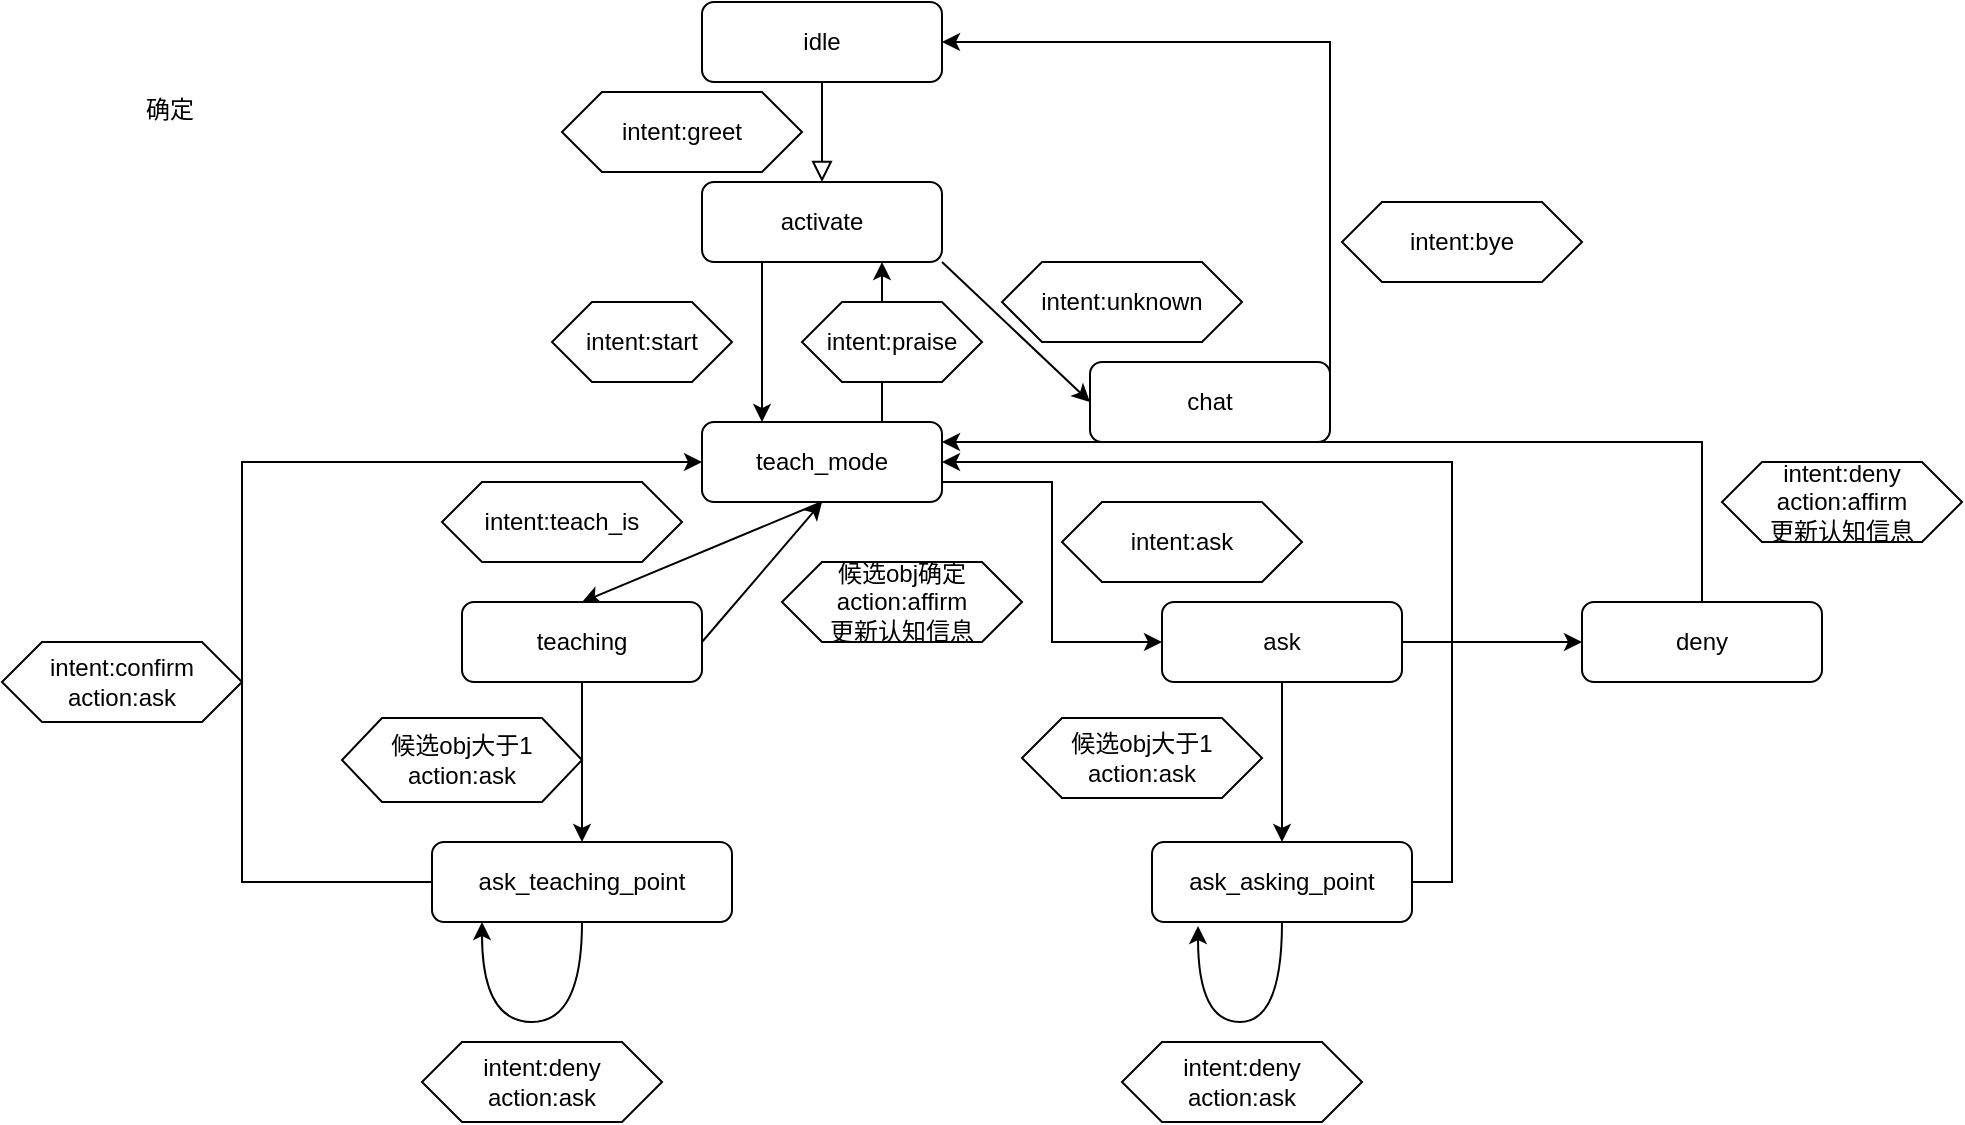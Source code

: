 <mxfile version="15.9.6" type="github">
  <diagram id="C5RBs43oDa-KdzZeNtuy" name="Page-1">
    <mxGraphModel dx="1422" dy="762" grid="1" gridSize="10" guides="1" tooltips="1" connect="1" arrows="1" fold="1" page="1" pageScale="1" pageWidth="1169" pageHeight="1654" math="0" shadow="0">
      <root>
        <mxCell id="WIyWlLk6GJQsqaUBKTNV-0" />
        <mxCell id="WIyWlLk6GJQsqaUBKTNV-1" parent="WIyWlLk6GJQsqaUBKTNV-0" />
        <mxCell id="WIyWlLk6GJQsqaUBKTNV-2" value="" style="rounded=0;html=1;jettySize=auto;orthogonalLoop=1;fontSize=11;endArrow=block;endFill=0;endSize=8;strokeWidth=1;shadow=0;labelBackgroundColor=none;edgeStyle=orthogonalEdgeStyle;entryX=0.5;entryY=0;entryDx=0;entryDy=0;" parent="WIyWlLk6GJQsqaUBKTNV-1" source="WIyWlLk6GJQsqaUBKTNV-3" target="WIyWlLk6GJQsqaUBKTNV-7" edge="1">
          <mxGeometry relative="1" as="geometry">
            <mxPoint x="460" y="70" as="targetPoint" />
          </mxGeometry>
        </mxCell>
        <mxCell id="WIyWlLk6GJQsqaUBKTNV-3" value="idle" style="rounded=1;whiteSpace=wrap;html=1;fontSize=12;glass=0;strokeWidth=1;shadow=0;" parent="WIyWlLk6GJQsqaUBKTNV-1" vertex="1">
          <mxGeometry x="400" width="120" height="40" as="geometry" />
        </mxCell>
        <mxCell id="oUZ5067JWvXbIP3DRX06-3" style="rounded=0;orthogonalLoop=1;jettySize=auto;html=1;exitX=1;exitY=1;exitDx=0;exitDy=0;entryX=0;entryY=0.5;entryDx=0;entryDy=0;" edge="1" parent="WIyWlLk6GJQsqaUBKTNV-1" source="WIyWlLk6GJQsqaUBKTNV-7" target="oUZ5067JWvXbIP3DRX06-2">
          <mxGeometry relative="1" as="geometry" />
        </mxCell>
        <mxCell id="oUZ5067JWvXbIP3DRX06-36" style="edgeStyle=orthogonalEdgeStyle;curved=1;rounded=0;orthogonalLoop=1;jettySize=auto;html=1;exitX=0.25;exitY=1;exitDx=0;exitDy=0;entryX=0.25;entryY=0;entryDx=0;entryDy=0;" edge="1" parent="WIyWlLk6GJQsqaUBKTNV-1" source="WIyWlLk6GJQsqaUBKTNV-7" target="WIyWlLk6GJQsqaUBKTNV-12">
          <mxGeometry relative="1" as="geometry" />
        </mxCell>
        <mxCell id="WIyWlLk6GJQsqaUBKTNV-7" value="activate" style="rounded=1;whiteSpace=wrap;html=1;fontSize=12;glass=0;strokeWidth=1;shadow=0;" parent="WIyWlLk6GJQsqaUBKTNV-1" vertex="1">
          <mxGeometry x="400" y="90" width="120" height="40" as="geometry" />
        </mxCell>
        <mxCell id="oUZ5067JWvXbIP3DRX06-11" style="edgeStyle=none;rounded=0;orthogonalLoop=1;jettySize=auto;html=1;exitX=0.5;exitY=1;exitDx=0;exitDy=0;entryX=0.5;entryY=0;entryDx=0;entryDy=0;" edge="1" parent="WIyWlLk6GJQsqaUBKTNV-1" source="WIyWlLk6GJQsqaUBKTNV-12" target="oUZ5067JWvXbIP3DRX06-9">
          <mxGeometry relative="1" as="geometry" />
        </mxCell>
        <mxCell id="oUZ5067JWvXbIP3DRX06-29" style="edgeStyle=orthogonalEdgeStyle;rounded=0;orthogonalLoop=1;jettySize=auto;html=1;exitX=1;exitY=0.5;exitDx=0;exitDy=0;entryX=0;entryY=0.5;entryDx=0;entryDy=0;" edge="1" parent="WIyWlLk6GJQsqaUBKTNV-1" source="WIyWlLk6GJQsqaUBKTNV-12" target="oUZ5067JWvXbIP3DRX06-10">
          <mxGeometry relative="1" as="geometry">
            <Array as="points">
              <mxPoint x="520" y="240" />
              <mxPoint x="575" y="240" />
              <mxPoint x="575" y="320" />
            </Array>
          </mxGeometry>
        </mxCell>
        <mxCell id="oUZ5067JWvXbIP3DRX06-35" style="edgeStyle=orthogonalEdgeStyle;curved=1;rounded=0;orthogonalLoop=1;jettySize=auto;html=1;exitX=0.75;exitY=0;exitDx=0;exitDy=0;entryX=0.75;entryY=1;entryDx=0;entryDy=0;" edge="1" parent="WIyWlLk6GJQsqaUBKTNV-1" source="WIyWlLk6GJQsqaUBKTNV-12" target="WIyWlLk6GJQsqaUBKTNV-7">
          <mxGeometry relative="1" as="geometry" />
        </mxCell>
        <mxCell id="WIyWlLk6GJQsqaUBKTNV-12" value="teach_mode" style="rounded=1;whiteSpace=wrap;html=1;fontSize=12;glass=0;strokeWidth=1;shadow=0;" parent="WIyWlLk6GJQsqaUBKTNV-1" vertex="1">
          <mxGeometry x="400" y="210" width="120" height="40" as="geometry" />
        </mxCell>
        <mxCell id="oUZ5067JWvXbIP3DRX06-1" value="&lt;span&gt;intent:greet&lt;/span&gt;" style="shape=hexagon;perimeter=hexagonPerimeter2;whiteSpace=wrap;html=1;fixedSize=1;" vertex="1" parent="WIyWlLk6GJQsqaUBKTNV-1">
          <mxGeometry x="330" y="45" width="120" height="40" as="geometry" />
        </mxCell>
        <mxCell id="oUZ5067JWvXbIP3DRX06-7" style="edgeStyle=none;rounded=0;orthogonalLoop=1;jettySize=auto;html=1;exitX=1;exitY=0.5;exitDx=0;exitDy=0;entryX=1;entryY=0.5;entryDx=0;entryDy=0;" edge="1" parent="WIyWlLk6GJQsqaUBKTNV-1" source="oUZ5067JWvXbIP3DRX06-2" target="WIyWlLk6GJQsqaUBKTNV-3">
          <mxGeometry relative="1" as="geometry">
            <Array as="points">
              <mxPoint x="714" y="20" />
            </Array>
          </mxGeometry>
        </mxCell>
        <mxCell id="oUZ5067JWvXbIP3DRX06-2" value="chat" style="rounded=1;whiteSpace=wrap;html=1;fontSize=12;glass=0;strokeWidth=1;shadow=0;" vertex="1" parent="WIyWlLk6GJQsqaUBKTNV-1">
          <mxGeometry x="594" y="180" width="120" height="40" as="geometry" />
        </mxCell>
        <mxCell id="oUZ5067JWvXbIP3DRX06-4" value="&lt;span&gt;intent:unknown&lt;/span&gt;" style="shape=hexagon;perimeter=hexagonPerimeter2;whiteSpace=wrap;html=1;fixedSize=1;" vertex="1" parent="WIyWlLk6GJQsqaUBKTNV-1">
          <mxGeometry x="550" y="130" width="120" height="40" as="geometry" />
        </mxCell>
        <mxCell id="oUZ5067JWvXbIP3DRX06-6" value="&lt;span&gt;intent:start&lt;/span&gt;" style="shape=hexagon;perimeter=hexagonPerimeter2;whiteSpace=wrap;html=1;fixedSize=1;" vertex="1" parent="WIyWlLk6GJQsqaUBKTNV-1">
          <mxGeometry x="325" y="150" width="90" height="40" as="geometry" />
        </mxCell>
        <mxCell id="oUZ5067JWvXbIP3DRX06-8" value="&lt;span&gt;intent:bye&lt;/span&gt;" style="shape=hexagon;perimeter=hexagonPerimeter2;whiteSpace=wrap;html=1;fixedSize=1;" vertex="1" parent="WIyWlLk6GJQsqaUBKTNV-1">
          <mxGeometry x="720" y="100" width="120" height="40" as="geometry" />
        </mxCell>
        <mxCell id="oUZ5067JWvXbIP3DRX06-15" style="edgeStyle=none;rounded=0;orthogonalLoop=1;jettySize=auto;html=1;exitX=1;exitY=0.5;exitDx=0;exitDy=0;" edge="1" parent="WIyWlLk6GJQsqaUBKTNV-1" source="oUZ5067JWvXbIP3DRX06-9">
          <mxGeometry relative="1" as="geometry">
            <mxPoint x="460" y="250" as="targetPoint" />
          </mxGeometry>
        </mxCell>
        <mxCell id="oUZ5067JWvXbIP3DRX06-17" style="edgeStyle=none;rounded=0;orthogonalLoop=1;jettySize=auto;html=1;exitX=0.5;exitY=1;exitDx=0;exitDy=0;entryX=0.5;entryY=0;entryDx=0;entryDy=0;" edge="1" parent="WIyWlLk6GJQsqaUBKTNV-1" source="oUZ5067JWvXbIP3DRX06-9" target="oUZ5067JWvXbIP3DRX06-13">
          <mxGeometry relative="1" as="geometry" />
        </mxCell>
        <mxCell id="oUZ5067JWvXbIP3DRX06-9" value="teaching" style="rounded=1;whiteSpace=wrap;html=1;fontSize=12;glass=0;strokeWidth=1;shadow=0;" vertex="1" parent="WIyWlLk6GJQsqaUBKTNV-1">
          <mxGeometry x="280" y="300" width="120" height="40" as="geometry" />
        </mxCell>
        <mxCell id="oUZ5067JWvXbIP3DRX06-26" style="edgeStyle=orthogonalEdgeStyle;rounded=0;orthogonalLoop=1;jettySize=auto;html=1;exitX=0.5;exitY=1;exitDx=0;exitDy=0;entryX=0.5;entryY=0;entryDx=0;entryDy=0;" edge="1" parent="WIyWlLk6GJQsqaUBKTNV-1" source="oUZ5067JWvXbIP3DRX06-10" target="oUZ5067JWvXbIP3DRX06-25">
          <mxGeometry relative="1" as="geometry" />
        </mxCell>
        <mxCell id="oUZ5067JWvXbIP3DRX06-38" style="edgeStyle=orthogonalEdgeStyle;curved=1;rounded=0;orthogonalLoop=1;jettySize=auto;html=1;exitX=1;exitY=0.5;exitDx=0;exitDy=0;entryX=0;entryY=0.5;entryDx=0;entryDy=0;" edge="1" parent="WIyWlLk6GJQsqaUBKTNV-1" source="oUZ5067JWvXbIP3DRX06-10" target="oUZ5067JWvXbIP3DRX06-30">
          <mxGeometry relative="1" as="geometry" />
        </mxCell>
        <mxCell id="oUZ5067JWvXbIP3DRX06-10" value="ask" style="rounded=1;whiteSpace=wrap;html=1;fontSize=12;glass=0;strokeWidth=1;shadow=0;" vertex="1" parent="WIyWlLk6GJQsqaUBKTNV-1">
          <mxGeometry x="630" y="300" width="120" height="40" as="geometry" />
        </mxCell>
        <mxCell id="oUZ5067JWvXbIP3DRX06-12" value="&lt;span&gt;intent:teach_is&lt;/span&gt;" style="shape=hexagon;perimeter=hexagonPerimeter2;whiteSpace=wrap;html=1;fixedSize=1;" vertex="1" parent="WIyWlLk6GJQsqaUBKTNV-1">
          <mxGeometry x="270" y="240" width="120" height="40" as="geometry" />
        </mxCell>
        <mxCell id="oUZ5067JWvXbIP3DRX06-19" style="edgeStyle=orthogonalEdgeStyle;rounded=0;orthogonalLoop=1;jettySize=auto;html=1;exitX=0;exitY=0.5;exitDx=0;exitDy=0;entryX=0;entryY=0.5;entryDx=0;entryDy=0;" edge="1" parent="WIyWlLk6GJQsqaUBKTNV-1" source="oUZ5067JWvXbIP3DRX06-13" target="WIyWlLk6GJQsqaUBKTNV-12">
          <mxGeometry relative="1" as="geometry">
            <Array as="points">
              <mxPoint x="170" y="440" />
              <mxPoint x="170" y="230" />
            </Array>
          </mxGeometry>
        </mxCell>
        <mxCell id="oUZ5067JWvXbIP3DRX06-32" style="edgeStyle=orthogonalEdgeStyle;rounded=0;orthogonalLoop=1;jettySize=auto;html=1;exitX=0.5;exitY=1;exitDx=0;exitDy=0;curved=1;" edge="1" parent="WIyWlLk6GJQsqaUBKTNV-1" source="oUZ5067JWvXbIP3DRX06-13" target="oUZ5067JWvXbIP3DRX06-13">
          <mxGeometry relative="1" as="geometry">
            <mxPoint x="310" y="470" as="targetPoint" />
            <Array as="points">
              <mxPoint x="340" y="510" />
              <mxPoint x="290" y="510" />
            </Array>
          </mxGeometry>
        </mxCell>
        <mxCell id="oUZ5067JWvXbIP3DRX06-13" value="ask_teaching_point" style="rounded=1;whiteSpace=wrap;html=1;fontSize=12;glass=0;strokeWidth=1;shadow=0;" vertex="1" parent="WIyWlLk6GJQsqaUBKTNV-1">
          <mxGeometry x="265" y="420" width="150" height="40" as="geometry" />
        </mxCell>
        <mxCell id="oUZ5067JWvXbIP3DRX06-16" value="&lt;span&gt;候选obj确定&lt;br&gt;action:affirm&lt;br&gt;更新认知信息&lt;br&gt;&lt;/span&gt;" style="shape=hexagon;perimeter=hexagonPerimeter2;whiteSpace=wrap;html=1;fixedSize=1;" vertex="1" parent="WIyWlLk6GJQsqaUBKTNV-1">
          <mxGeometry x="440" y="280" width="120" height="40" as="geometry" />
        </mxCell>
        <mxCell id="oUZ5067JWvXbIP3DRX06-18" value="&lt;span&gt;候选obj大于1&lt;br&gt;action:&lt;/span&gt;ask&lt;span&gt;&lt;br&gt;&lt;/span&gt;" style="shape=hexagon;perimeter=hexagonPerimeter2;whiteSpace=wrap;html=1;fixedSize=1;" vertex="1" parent="WIyWlLk6GJQsqaUBKTNV-1">
          <mxGeometry x="220" y="358" width="120" height="42" as="geometry" />
        </mxCell>
        <mxCell id="oUZ5067JWvXbIP3DRX06-20" value="&lt;span&gt;intent:confirm&lt;br&gt;action:ask&lt;br&gt;&lt;/span&gt;" style="shape=hexagon;perimeter=hexagonPerimeter2;whiteSpace=wrap;html=1;fixedSize=1;" vertex="1" parent="WIyWlLk6GJQsqaUBKTNV-1">
          <mxGeometry x="50" y="320" width="120" height="40" as="geometry" />
        </mxCell>
        <mxCell id="oUZ5067JWvXbIP3DRX06-22" value="&lt;span&gt;intent:deny&lt;br&gt;action:ask&lt;br&gt;&lt;/span&gt;" style="shape=hexagon;perimeter=hexagonPerimeter2;whiteSpace=wrap;html=1;fixedSize=1;" vertex="1" parent="WIyWlLk6GJQsqaUBKTNV-1">
          <mxGeometry x="260" y="520" width="120" height="40" as="geometry" />
        </mxCell>
        <mxCell id="oUZ5067JWvXbIP3DRX06-24" value="&lt;span&gt;intent:ask&lt;br&gt;&lt;/span&gt;" style="shape=hexagon;perimeter=hexagonPerimeter2;whiteSpace=wrap;html=1;fixedSize=1;" vertex="1" parent="WIyWlLk6GJQsqaUBKTNV-1">
          <mxGeometry x="580" y="250" width="120" height="40" as="geometry" />
        </mxCell>
        <mxCell id="oUZ5067JWvXbIP3DRX06-31" style="edgeStyle=orthogonalEdgeStyle;rounded=0;orthogonalLoop=1;jettySize=auto;html=1;exitX=1;exitY=0.5;exitDx=0;exitDy=0;entryX=1;entryY=0.5;entryDx=0;entryDy=0;" edge="1" parent="WIyWlLk6GJQsqaUBKTNV-1" source="oUZ5067JWvXbIP3DRX06-25" target="WIyWlLk6GJQsqaUBKTNV-12">
          <mxGeometry relative="1" as="geometry" />
        </mxCell>
        <mxCell id="oUZ5067JWvXbIP3DRX06-25" value="ask_asking_point" style="rounded=1;whiteSpace=wrap;html=1;fontSize=12;glass=0;strokeWidth=1;shadow=0;" vertex="1" parent="WIyWlLk6GJQsqaUBKTNV-1">
          <mxGeometry x="625" y="420" width="130" height="40" as="geometry" />
        </mxCell>
        <mxCell id="oUZ5067JWvXbIP3DRX06-27" value="&lt;span&gt;候选obj大于1&lt;br&gt;action:ask&lt;br&gt;&lt;/span&gt;" style="shape=hexagon;perimeter=hexagonPerimeter2;whiteSpace=wrap;html=1;fixedSize=1;" vertex="1" parent="WIyWlLk6GJQsqaUBKTNV-1">
          <mxGeometry x="560" y="358" width="120" height="40" as="geometry" />
        </mxCell>
        <mxCell id="oUZ5067JWvXbIP3DRX06-28" value="确定" style="text;whiteSpace=wrap;html=1;" vertex="1" parent="WIyWlLk6GJQsqaUBKTNV-1">
          <mxGeometry x="120" y="40" width="50" height="30" as="geometry" />
        </mxCell>
        <mxCell id="oUZ5067JWvXbIP3DRX06-39" style="edgeStyle=orthogonalEdgeStyle;rounded=0;orthogonalLoop=1;jettySize=auto;html=1;exitX=0.5;exitY=0;exitDx=0;exitDy=0;entryX=1;entryY=0.25;entryDx=0;entryDy=0;" edge="1" parent="WIyWlLk6GJQsqaUBKTNV-1" source="oUZ5067JWvXbIP3DRX06-30" target="WIyWlLk6GJQsqaUBKTNV-12">
          <mxGeometry relative="1" as="geometry">
            <Array as="points">
              <mxPoint x="900" y="220" />
            </Array>
          </mxGeometry>
        </mxCell>
        <mxCell id="oUZ5067JWvXbIP3DRX06-30" value="deny" style="rounded=1;whiteSpace=wrap;html=1;fontSize=12;glass=0;strokeWidth=1;shadow=0;" vertex="1" parent="WIyWlLk6GJQsqaUBKTNV-1">
          <mxGeometry x="840" y="300" width="120" height="40" as="geometry" />
        </mxCell>
        <mxCell id="oUZ5067JWvXbIP3DRX06-33" style="edgeStyle=orthogonalEdgeStyle;curved=1;rounded=0;orthogonalLoop=1;jettySize=auto;html=1;exitX=0.5;exitY=1;exitDx=0;exitDy=0;entryX=0.177;entryY=1.05;entryDx=0;entryDy=0;entryPerimeter=0;" edge="1" parent="WIyWlLk6GJQsqaUBKTNV-1" source="oUZ5067JWvXbIP3DRX06-25" target="oUZ5067JWvXbIP3DRX06-25">
          <mxGeometry relative="1" as="geometry">
            <Array as="points">
              <mxPoint x="690" y="510" />
              <mxPoint x="648" y="510" />
            </Array>
          </mxGeometry>
        </mxCell>
        <mxCell id="oUZ5067JWvXbIP3DRX06-34" value="&lt;span&gt;intent:deny&lt;br&gt;action:ask&lt;br&gt;&lt;/span&gt;" style="shape=hexagon;perimeter=hexagonPerimeter2;whiteSpace=wrap;html=1;fixedSize=1;" vertex="1" parent="WIyWlLk6GJQsqaUBKTNV-1">
          <mxGeometry x="610" y="520" width="120" height="40" as="geometry" />
        </mxCell>
        <mxCell id="oUZ5067JWvXbIP3DRX06-37" value="&lt;span&gt;intent:praise&lt;/span&gt;" style="shape=hexagon;perimeter=hexagonPerimeter2;whiteSpace=wrap;html=1;fixedSize=1;" vertex="1" parent="WIyWlLk6GJQsqaUBKTNV-1">
          <mxGeometry x="450" y="150" width="90" height="40" as="geometry" />
        </mxCell>
        <mxCell id="oUZ5067JWvXbIP3DRX06-40" value="&lt;span&gt;intent:deny&lt;br&gt;action:affirm&lt;br&gt;更新认知信息&lt;br&gt;&lt;/span&gt;" style="shape=hexagon;perimeter=hexagonPerimeter2;whiteSpace=wrap;html=1;fixedSize=1;" vertex="1" parent="WIyWlLk6GJQsqaUBKTNV-1">
          <mxGeometry x="910" y="230" width="120" height="40" as="geometry" />
        </mxCell>
      </root>
    </mxGraphModel>
  </diagram>
</mxfile>
